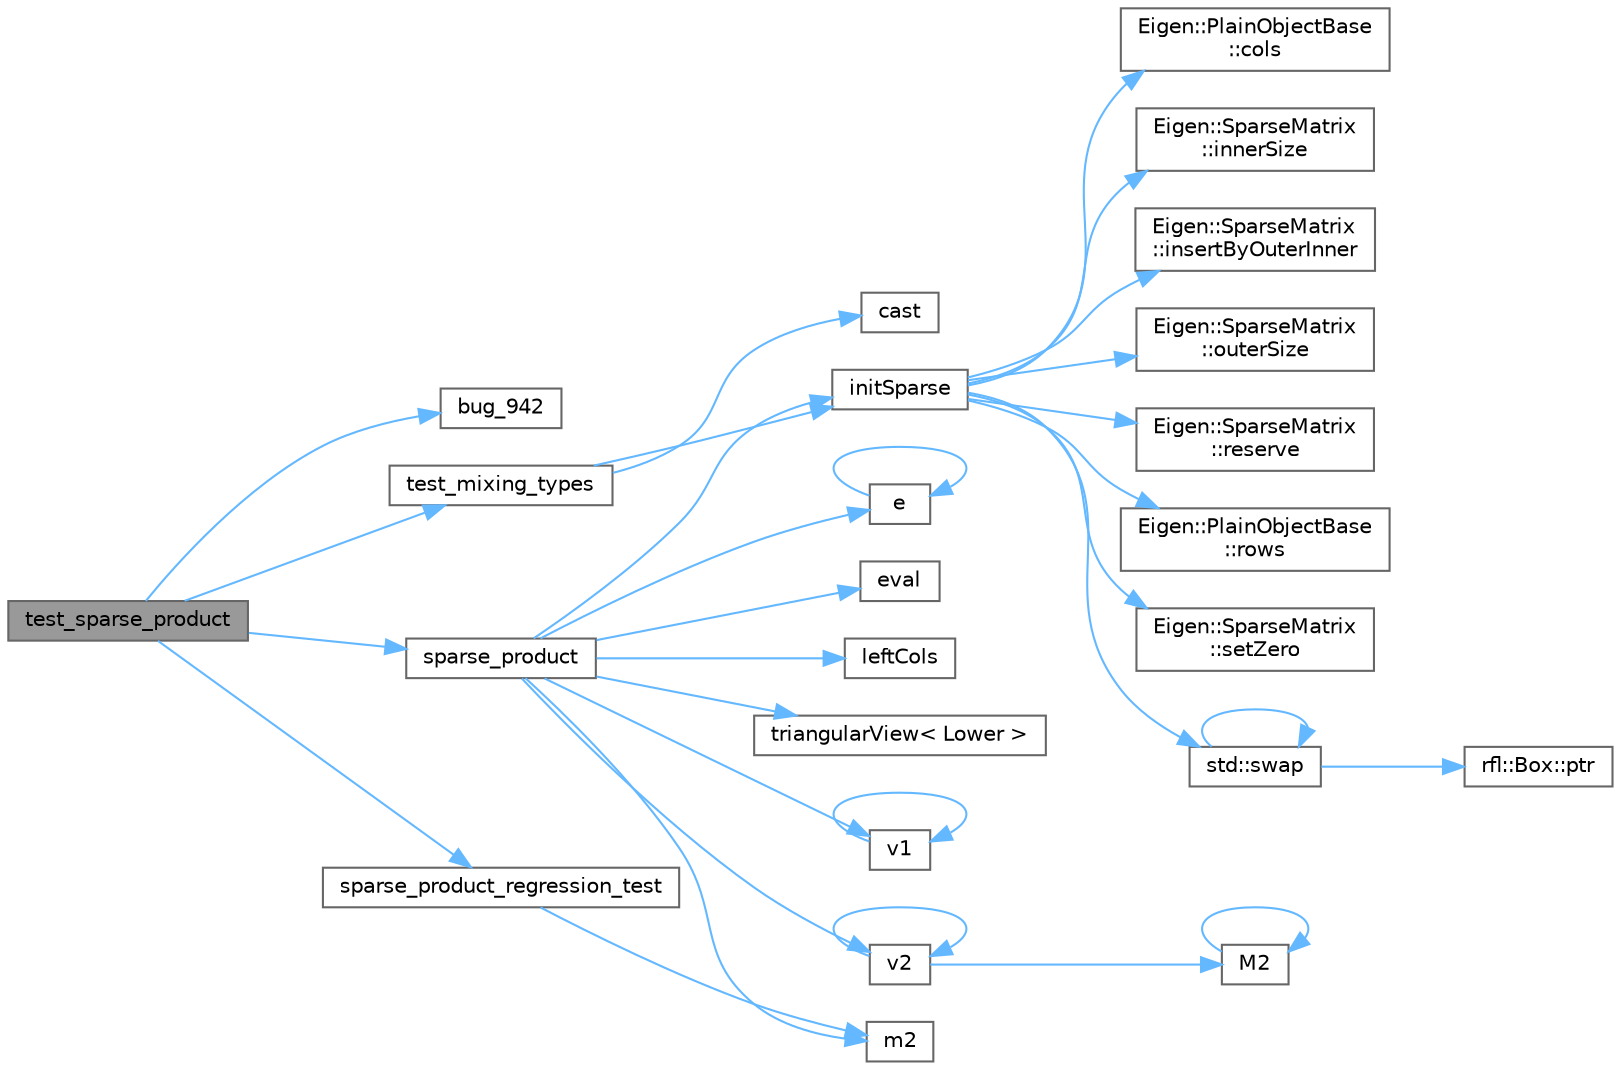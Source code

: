 digraph "test_sparse_product"
{
 // LATEX_PDF_SIZE
  bgcolor="transparent";
  edge [fontname=Helvetica,fontsize=10,labelfontname=Helvetica,labelfontsize=10];
  node [fontname=Helvetica,fontsize=10,shape=box,height=0.2,width=0.4];
  rankdir="LR";
  Node1 [id="Node000001",label="test_sparse_product",height=0.2,width=0.4,color="gray40", fillcolor="grey60", style="filled", fontcolor="black",tooltip=" "];
  Node1 -> Node2 [id="edge31_Node000001_Node000002",color="steelblue1",style="solid",tooltip=" "];
  Node2 [id="Node000002",label="bug_942",height=0.2,width=0.4,color="grey40", fillcolor="white", style="filled",URL="$test_2sparse__product_8cpp.html#a40c95eb9c5f88fe1215b436ebcce9f7c",tooltip=" "];
  Node1 -> Node3 [id="edge32_Node000001_Node000003",color="steelblue1",style="solid",tooltip=" "];
  Node3 [id="Node000003",label="sparse_product",height=0.2,width=0.4,color="grey40", fillcolor="white", style="filled",URL="$test_2sparse__product_8cpp.html#a7c1ebb5061b52283fef06715cf3410e1",tooltip=" "];
  Node3 -> Node4 [id="edge33_Node000003_Node000004",color="steelblue1",style="solid",tooltip=" "];
  Node4 [id="Node000004",label="e",height=0.2,width=0.4,color="grey40", fillcolor="white", style="filled",URL="$_cwise__array__power__array_8cpp.html#a9cb86ff854760bf91a154f2724a9101d",tooltip=" "];
  Node4 -> Node4 [id="edge34_Node000004_Node000004",color="steelblue1",style="solid",tooltip=" "];
  Node3 -> Node5 [id="edge35_Node000003_Node000005",color="steelblue1",style="solid",tooltip=" "];
  Node5 [id="Node000005",label="eval",height=0.2,width=0.4,color="grey40", fillcolor="white", style="filled",URL="$sparse__permutations_8cpp.html#abf03ad46cd5db5b4eabad69a86a13a6c",tooltip=" "];
  Node3 -> Node6 [id="edge36_Node000003_Node000006",color="steelblue1",style="solid",tooltip=" "];
  Node6 [id="Node000006",label="initSparse",height=0.2,width=0.4,color="grey40", fillcolor="white", style="filled",URL="$sparse_8h.html#a3ba4abd21a1ace3122406c3b3b27fc5b",tooltip=" "];
  Node6 -> Node7 [id="edge37_Node000006_Node000007",color="steelblue1",style="solid",tooltip=" "];
  Node7 [id="Node000007",label="Eigen::PlainObjectBase\l::cols",height=0.2,width=0.4,color="grey40", fillcolor="white", style="filled",URL="$class_eigen_1_1_plain_object_base.html#a10b8b33b7587da564415561aa246f78f",tooltip=" "];
  Node6 -> Node8 [id="edge38_Node000006_Node000008",color="steelblue1",style="solid",tooltip=" "];
  Node8 [id="Node000008",label="Eigen::SparseMatrix\l::innerSize",height=0.2,width=0.4,color="grey40", fillcolor="white", style="filled",URL="$class_eigen_1_1_sparse_matrix.html#a0f42824d4a06ee1d1f6afbc4551c5896",tooltip=" "];
  Node6 -> Node9 [id="edge39_Node000006_Node000009",color="steelblue1",style="solid",tooltip=" "];
  Node9 [id="Node000009",label="Eigen::SparseMatrix\l::insertByOuterInner",height=0.2,width=0.4,color="grey40", fillcolor="white", style="filled",URL="$class_eigen_1_1_sparse_matrix.html#acb1508292a88a951943c98b314782909",tooltip=" "];
  Node6 -> Node10 [id="edge40_Node000006_Node000010",color="steelblue1",style="solid",tooltip=" "];
  Node10 [id="Node000010",label="Eigen::SparseMatrix\l::outerSize",height=0.2,width=0.4,color="grey40", fillcolor="white", style="filled",URL="$class_eigen_1_1_sparse_matrix.html#a4e5f706cfae14d2eaec1ea1e234905f1",tooltip=" "];
  Node6 -> Node11 [id="edge41_Node000006_Node000011",color="steelblue1",style="solid",tooltip=" "];
  Node11 [id="Node000011",label="Eigen::SparseMatrix\l::reserve",height=0.2,width=0.4,color="grey40", fillcolor="white", style="filled",URL="$class_eigen_1_1_sparse_matrix.html#a1518e58ac49bed0e2385b722a034f7d3",tooltip=" "];
  Node6 -> Node12 [id="edge42_Node000006_Node000012",color="steelblue1",style="solid",tooltip=" "];
  Node12 [id="Node000012",label="Eigen::PlainObjectBase\l::rows",height=0.2,width=0.4,color="grey40", fillcolor="white", style="filled",URL="$class_eigen_1_1_plain_object_base.html#aba7a925ce36c08ba2a08c90086f34718",tooltip=" "];
  Node6 -> Node13 [id="edge43_Node000006_Node000013",color="steelblue1",style="solid",tooltip=" "];
  Node13 [id="Node000013",label="Eigen::SparseMatrix\l::setZero",height=0.2,width=0.4,color="grey40", fillcolor="white", style="filled",URL="$class_eigen_1_1_sparse_matrix.html#ad3c7416090f913e8685523cb3ab7c2f7",tooltip=" "];
  Node6 -> Node14 [id="edge44_Node000006_Node000014",color="steelblue1",style="solid",tooltip=" "];
  Node14 [id="Node000014",label="std::swap",height=0.2,width=0.4,color="grey40", fillcolor="white", style="filled",URL="$namespacestd.html#a3acbe51b6415e9284430194bf04944e1",tooltip=" "];
  Node14 -> Node15 [id="edge45_Node000014_Node000015",color="steelblue1",style="solid",tooltip=" "];
  Node15 [id="Node000015",label="rfl::Box::ptr",height=0.2,width=0.4,color="grey40", fillcolor="white", style="filled",URL="$classrfl_1_1_box.html#a2edf048a6e6bea174db329e6ce7cf3df",tooltip="Returns the underlying unique_ptr"];
  Node14 -> Node14 [id="edge46_Node000014_Node000014",color="steelblue1",style="solid",tooltip=" "];
  Node3 -> Node16 [id="edge47_Node000003_Node000016",color="steelblue1",style="solid",tooltip=" "];
  Node16 [id="Node000016",label="leftCols",height=0.2,width=0.4,color="grey40", fillcolor="white", style="filled",URL="$_block_methods_8h.html#a7de059ca182a0ea76a1372c1d61aeeee",tooltip="This is the const version of leftCols(Index)."];
  Node3 -> Node17 [id="edge48_Node000003_Node000017",color="steelblue1",style="solid",tooltip=" "];
  Node17 [id="Node000017",label="m2",height=0.2,width=0.4,color="grey40", fillcolor="white", style="filled",URL="$_tutorial___map__using_8cpp.html#ab3a01b595d22393ace0d30d5fa299f76",tooltip=" "];
  Node3 -> Node18 [id="edge49_Node000003_Node000018",color="steelblue1",style="solid",tooltip=" "];
  Node18 [id="Node000018",label="triangularView\< Lower \>",height=0.2,width=0.4,color="grey40", fillcolor="white", style="filled",URL="$eigen-3_83_87_2lapack_2cholesky_8cpp.html#accba35e157cff07f839ca4634f76c472",tooltip=" "];
  Node3 -> Node19 [id="edge50_Node000003_Node000019",color="steelblue1",style="solid",tooltip=" "];
  Node19 [id="Node000019",label="v1",height=0.2,width=0.4,color="grey40", fillcolor="white", style="filled",URL="$_tutorial___reshape_mat2_vec_8cpp.html#a10bd710692c91bc238f2e1da77730678",tooltip=" "];
  Node19 -> Node19 [id="edge51_Node000019_Node000019",color="steelblue1",style="solid",tooltip=" "];
  Node3 -> Node20 [id="edge52_Node000003_Node000020",color="steelblue1",style="solid",tooltip=" "];
  Node20 [id="Node000020",label="v2",height=0.2,width=0.4,color="grey40", fillcolor="white", style="filled",URL="$_tutorial___reshape_mat2_vec_8cpp.html#a3eb30a79de469336df46f4f5f0bfb84f",tooltip=" "];
  Node20 -> Node21 [id="edge53_Node000020_Node000021",color="steelblue1",style="solid",tooltip=" "];
  Node21 [id="Node000021",label="M2",height=0.2,width=0.4,color="grey40", fillcolor="white", style="filled",URL="$_tutorial___reshape_mat2_mat_8cpp.html#ae3dc3553f10a3c3e5d701dc35895d1e4",tooltip=" "];
  Node21 -> Node21 [id="edge54_Node000021_Node000021",color="steelblue1",style="solid",tooltip=" "];
  Node20 -> Node20 [id="edge55_Node000020_Node000020",color="steelblue1",style="solid",tooltip=" "];
  Node1 -> Node22 [id="edge56_Node000001_Node000022",color="steelblue1",style="solid",tooltip=" "];
  Node22 [id="Node000022",label="sparse_product_regression_test",height=0.2,width=0.4,color="grey40", fillcolor="white", style="filled",URL="$test_2sparse__product_8cpp.html#a59fdd7d00adf2170b30fdbadbd6f91f1",tooltip=" "];
  Node22 -> Node17 [id="edge57_Node000022_Node000017",color="steelblue1",style="solid",tooltip=" "];
  Node1 -> Node23 [id="edge58_Node000001_Node000023",color="steelblue1",style="solid",tooltip=" "];
  Node23 [id="Node000023",label="test_mixing_types",height=0.2,width=0.4,color="grey40", fillcolor="white", style="filled",URL="$test_2sparse__product_8cpp.html#a26aacaee513d56dafe4d37b75d449ecc",tooltip=" "];
  Node23 -> Node24 [id="edge59_Node000023_Node000024",color="steelblue1",style="solid",tooltip=" "];
  Node24 [id="Node000024",label="cast",height=0.2,width=0.4,color="grey40", fillcolor="white", style="filled",URL="$_common_cwise_unary_ops_8h.html#aa89d007196125d10fa7d6e19811aca05",tooltip=" "];
  Node23 -> Node6 [id="edge60_Node000023_Node000006",color="steelblue1",style="solid",tooltip=" "];
}
